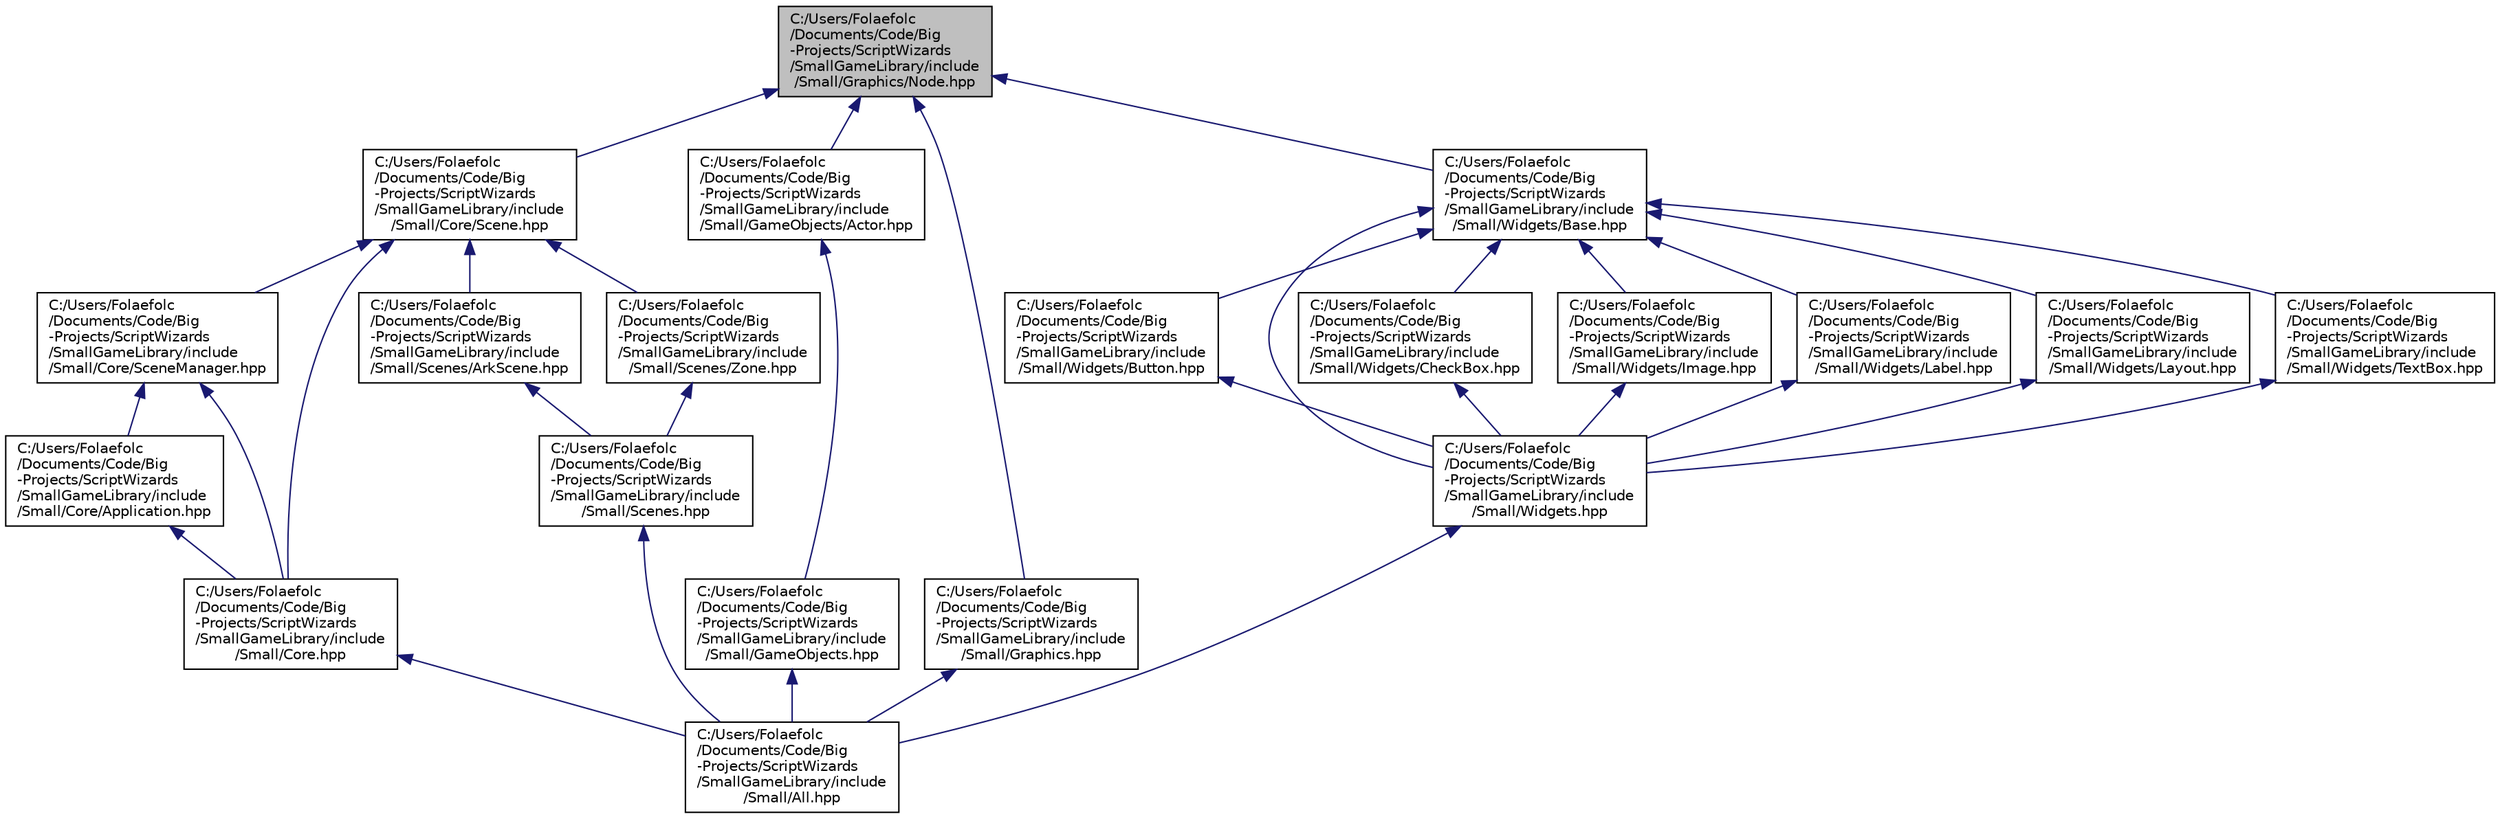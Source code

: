 digraph "C:/Users/Folaefolc/Documents/Code/Big-Projects/ScriptWizards/SmallGameLibrary/include/Small/Graphics/Node.hpp"
{
 // INTERACTIVE_SVG=YES
  edge [fontname="Helvetica",fontsize="10",labelfontname="Helvetica",labelfontsize="10"];
  node [fontname="Helvetica",fontsize="10",shape=record];
  Node1 [label="C:/Users/Folaefolc\l/Documents/Code/Big\l-Projects/ScriptWizards\l/SmallGameLibrary/include\l/Small/Graphics/Node.hpp",height=0.2,width=0.4,color="black", fillcolor="grey75", style="filled", fontcolor="black"];
  Node1 -> Node2 [dir="back",color="midnightblue",fontsize="10",style="solid",fontname="Helvetica"];
  Node2 [label="C:/Users/Folaefolc\l/Documents/Code/Big\l-Projects/ScriptWizards\l/SmallGameLibrary/include\l/Small/Core/Scene.hpp",height=0.2,width=0.4,color="black", fillcolor="white", style="filled",URL="$db/de8/Scene_8hpp.html",tooltip="The base scene class and the scene states are defined here. "];
  Node2 -> Node3 [dir="back",color="midnightblue",fontsize="10",style="solid",fontname="Helvetica"];
  Node3 [label="C:/Users/Folaefolc\l/Documents/Code/Big\l-Projects/ScriptWizards\l/SmallGameLibrary/include\l/Small/Core/SceneManager.hpp",height=0.2,width=0.4,color="black", fillcolor="white", style="filled",URL="$df/d74/SceneManager_8hpp.html",tooltip="Define the scene manager (creating, handling and destroying them) "];
  Node3 -> Node4 [dir="back",color="midnightblue",fontsize="10",style="solid",fontname="Helvetica"];
  Node4 [label="C:/Users/Folaefolc\l/Documents/Code/Big\l-Projects/ScriptWizards\l/SmallGameLibrary/include\l/Small/Core/Application.hpp",height=0.2,width=0.4,color="black", fillcolor="white", style="filled",URL="$df/d3c/Application_8hpp.html",tooltip="Define the application hosting the scenes for the game. "];
  Node4 -> Node5 [dir="back",color="midnightblue",fontsize="10",style="solid",fontname="Helvetica"];
  Node5 [label="C:/Users/Folaefolc\l/Documents/Code/Big\l-Projects/ScriptWizards\l/SmallGameLibrary/include\l/Small/Core.hpp",height=0.2,width=0.4,color="black", fillcolor="white", style="filled",URL="$d7/d38/Core_8hpp.html",tooltip="Include all the files from the Core folder. "];
  Node5 -> Node6 [dir="back",color="midnightblue",fontsize="10",style="solid",fontname="Helvetica"];
  Node6 [label="C:/Users/Folaefolc\l/Documents/Code/Big\l-Projects/ScriptWizards\l/SmallGameLibrary/include\l/Small/All.hpp",height=0.2,width=0.4,color="black", fillcolor="white", style="filled",URL="$da/d41/All_8hpp.html",tooltip="Include the needed files to start a project using the library. "];
  Node3 -> Node5 [dir="back",color="midnightblue",fontsize="10",style="solid",fontname="Helvetica"];
  Node2 -> Node5 [dir="back",color="midnightblue",fontsize="10",style="solid",fontname="Helvetica"];
  Node2 -> Node7 [dir="back",color="midnightblue",fontsize="10",style="solid",fontname="Helvetica"];
  Node7 [label="C:/Users/Folaefolc\l/Documents/Code/Big\l-Projects/ScriptWizards\l/SmallGameLibrary/include\l/Small/Scenes/ArkScene.hpp",height=0.2,width=0.4,color="black", fillcolor="white", style="filled",URL="$de/de7/ArkScene_8hpp.html",tooltip="Define a scene scriptable through ArkScript. "];
  Node7 -> Node8 [dir="back",color="midnightblue",fontsize="10",style="solid",fontname="Helvetica"];
  Node8 [label="C:/Users/Folaefolc\l/Documents/Code/Big\l-Projects/ScriptWizards\l/SmallGameLibrary/include\l/Small/Scenes.hpp",height=0.2,width=0.4,color="black", fillcolor="white", style="filled",URL="$d0/d00/Scenes_8hpp.html",tooltip="Include all the files from the Scenes folder. "];
  Node8 -> Node6 [dir="back",color="midnightblue",fontsize="10",style="solid",fontname="Helvetica"];
  Node2 -> Node9 [dir="back",color="midnightblue",fontsize="10",style="solid",fontname="Helvetica"];
  Node9 [label="C:/Users/Folaefolc\l/Documents/Code/Big\l-Projects/ScriptWizards\l/SmallGameLibrary/include\l/Small/Scenes/Zone.hpp",height=0.2,width=0.4,color="black", fillcolor="white", style="filled",URL="$d2/d50/Zone_8hpp.html",tooltip="A specialized scene to handle zones and transitions on a tilemap. "];
  Node9 -> Node8 [dir="back",color="midnightblue",fontsize="10",style="solid",fontname="Helvetica"];
  Node1 -> Node10 [dir="back",color="midnightblue",fontsize="10",style="solid",fontname="Helvetica"];
  Node10 [label="C:/Users/Folaefolc\l/Documents/Code/Big\l-Projects/ScriptWizards\l/SmallGameLibrary/include\l/Small/GameObjects/Actor.hpp",height=0.2,width=0.4,color="black", fillcolor="white", style="filled",URL="$d3/d1b/Actor_8hpp.html",tooltip="Defines an actor class for your game, to represent a player or NPC for example. "];
  Node10 -> Node11 [dir="back",color="midnightblue",fontsize="10",style="solid",fontname="Helvetica"];
  Node11 [label="C:/Users/Folaefolc\l/Documents/Code/Big\l-Projects/ScriptWizards\l/SmallGameLibrary/include\l/Small/GameObjects.hpp",height=0.2,width=0.4,color="black", fillcolor="white", style="filled",URL="$d2/da1/GameObjects_8hpp.html",tooltip="Include all the files from the GameObjects folder. "];
  Node11 -> Node6 [dir="back",color="midnightblue",fontsize="10",style="solid",fontname="Helvetica"];
  Node1 -> Node12 [dir="back",color="midnightblue",fontsize="10",style="solid",fontname="Helvetica"];
  Node12 [label="C:/Users/Folaefolc\l/Documents/Code/Big\l-Projects/ScriptWizards\l/SmallGameLibrary/include\l/Small/Graphics.hpp",height=0.2,width=0.4,color="black", fillcolor="white", style="filled",URL="$dc/da8/Graphics_8hpp.html",tooltip="Include all the files from the Graphics folder. "];
  Node12 -> Node6 [dir="back",color="midnightblue",fontsize="10",style="solid",fontname="Helvetica"];
  Node1 -> Node13 [dir="back",color="midnightblue",fontsize="10",style="solid",fontname="Helvetica"];
  Node13 [label="C:/Users/Folaefolc\l/Documents/Code/Big\l-Projects/ScriptWizards\l/SmallGameLibrary/include\l/Small/Widgets/Base.hpp",height=0.2,width=0.4,color="black", fillcolor="white", style="filled",URL="$d3/db2/Base_8hpp.html",tooltip="Contain base classes to create interoperable SFML widgets. "];
  Node13 -> Node14 [dir="back",color="midnightblue",fontsize="10",style="solid",fontname="Helvetica"];
  Node14 [label="C:/Users/Folaefolc\l/Documents/Code/Big\l-Projects/ScriptWizards\l/SmallGameLibrary/include\l/Small/Widgets/Button.hpp",height=0.2,width=0.4,color="black", fillcolor="white", style="filled",URL="$d4/db3/Button_8hpp.html",tooltip="Basic button widget. "];
  Node14 -> Node15 [dir="back",color="midnightblue",fontsize="10",style="solid",fontname="Helvetica"];
  Node15 [label="C:/Users/Folaefolc\l/Documents/Code/Big\l-Projects/ScriptWizards\l/SmallGameLibrary/include\l/Small/Widgets.hpp",height=0.2,width=0.4,color="black", fillcolor="white", style="filled",URL="$d0/d27/Widgets_8hpp.html",tooltip="Include all the files from the Widgets folder. "];
  Node15 -> Node6 [dir="back",color="midnightblue",fontsize="10",style="solid",fontname="Helvetica"];
  Node13 -> Node16 [dir="back",color="midnightblue",fontsize="10",style="solid",fontname="Helvetica"];
  Node16 [label="C:/Users/Folaefolc\l/Documents/Code/Big\l-Projects/ScriptWizards\l/SmallGameLibrary/include\l/Small/Widgets/CheckBox.hpp",height=0.2,width=0.4,color="black", fillcolor="white", style="filled",URL="$d5/d28/CheckBox_8hpp.html",tooltip="Basic checkbox widget. "];
  Node16 -> Node15 [dir="back",color="midnightblue",fontsize="10",style="solid",fontname="Helvetica"];
  Node13 -> Node17 [dir="back",color="midnightblue",fontsize="10",style="solid",fontname="Helvetica"];
  Node17 [label="C:/Users/Folaefolc\l/Documents/Code/Big\l-Projects/ScriptWizards\l/SmallGameLibrary/include\l/Small/Widgets/Image.hpp",height=0.2,width=0.4,color="black", fillcolor="white", style="filled",URL="$d8/dde/Image_8hpp.html",tooltip="Basic image widget. "];
  Node17 -> Node15 [dir="back",color="midnightblue",fontsize="10",style="solid",fontname="Helvetica"];
  Node13 -> Node18 [dir="back",color="midnightblue",fontsize="10",style="solid",fontname="Helvetica"];
  Node18 [label="C:/Users/Folaefolc\l/Documents/Code/Big\l-Projects/ScriptWizards\l/SmallGameLibrary/include\l/Small/Widgets/Label.hpp",height=0.2,width=0.4,color="black", fillcolor="white", style="filled",URL="$da/d44/Label_8hpp.html",tooltip="Basic label widget. "];
  Node18 -> Node15 [dir="back",color="midnightblue",fontsize="10",style="solid",fontname="Helvetica"];
  Node13 -> Node19 [dir="back",color="midnightblue",fontsize="10",style="solid",fontname="Helvetica"];
  Node19 [label="C:/Users/Folaefolc\l/Documents/Code/Big\l-Projects/ScriptWizards\l/SmallGameLibrary/include\l/Small/Widgets/Layout.hpp",height=0.2,width=0.4,color="black", fillcolor="white", style="filled",URL="$d4/df9/Layout_8hpp.html",tooltip="A widget acting as a collection of widgets. "];
  Node19 -> Node15 [dir="back",color="midnightblue",fontsize="10",style="solid",fontname="Helvetica"];
  Node13 -> Node20 [dir="back",color="midnightblue",fontsize="10",style="solid",fontname="Helvetica"];
  Node20 [label="C:/Users/Folaefolc\l/Documents/Code/Big\l-Projects/ScriptWizards\l/SmallGameLibrary/include\l/Small/Widgets/TextBox.hpp",height=0.2,width=0.4,color="black", fillcolor="white", style="filled",URL="$d6/dc2/TextBox_8hpp.html",tooltip="Basic textbox widget. "];
  Node20 -> Node15 [dir="back",color="midnightblue",fontsize="10",style="solid",fontname="Helvetica"];
  Node13 -> Node15 [dir="back",color="midnightblue",fontsize="10",style="solid",fontname="Helvetica"];
}
